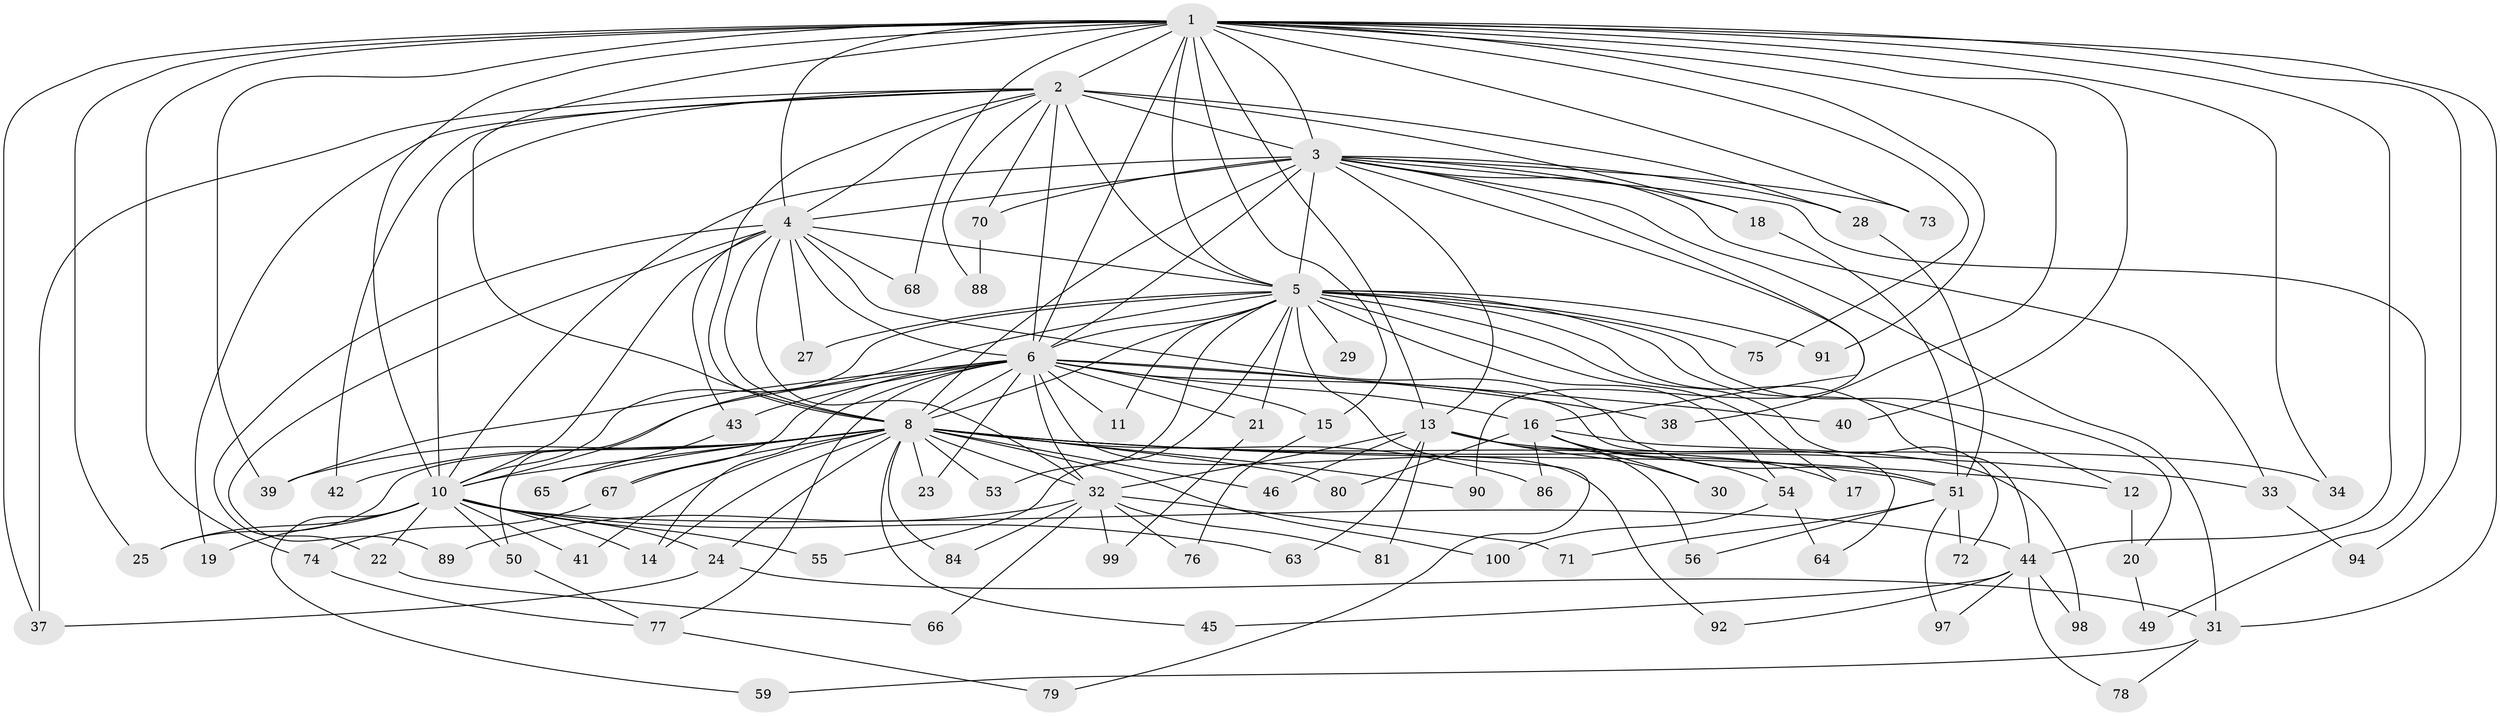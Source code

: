 // original degree distribution, {25: 0.01, 18: 0.03, 14: 0.02, 19: 0.01, 27: 0.01, 29: 0.01, 21: 0.01, 2: 0.57, 3: 0.19, 9: 0.02, 4: 0.07, 5: 0.02, 8: 0.01, 6: 0.02}
// Generated by graph-tools (version 1.1) at 2025/11/02/21/25 10:11:08]
// undirected, 79 vertices, 180 edges
graph export_dot {
graph [start="1"]
  node [color=gray90,style=filled];
  1 [super="+62"];
  2 [super="+26"];
  3 [super="+9"];
  4 [super="+95"];
  5 [super="+7"];
  6 [super="+85"];
  8 [super="+58"];
  10 [super="+36"];
  11;
  12;
  13 [super="+57"];
  14 [super="+69"];
  15;
  16 [super="+47"];
  17;
  18 [super="+35"];
  19;
  20;
  21;
  22;
  23;
  24;
  25;
  27;
  28 [super="+60"];
  29;
  30;
  31 [super="+93"];
  32 [super="+52"];
  33;
  34;
  37 [super="+87"];
  38;
  39 [super="+82"];
  40;
  41;
  42;
  43;
  44 [super="+48"];
  45;
  46;
  49;
  50;
  51 [super="+61"];
  53;
  54;
  55;
  56;
  59;
  63;
  64;
  65;
  66;
  67 [super="+96"];
  68;
  70;
  71;
  72;
  73;
  74;
  75;
  76;
  77 [super="+83"];
  78;
  79;
  80;
  81;
  84;
  86;
  88;
  89;
  90;
  91;
  92;
  94;
  97;
  98;
  99;
  100;
  1 -- 2 [weight=2];
  1 -- 3 [weight=2];
  1 -- 4;
  1 -- 5 [weight=2];
  1 -- 6;
  1 -- 8;
  1 -- 10;
  1 -- 13;
  1 -- 15;
  1 -- 25;
  1 -- 34;
  1 -- 37;
  1 -- 38;
  1 -- 39;
  1 -- 40;
  1 -- 68;
  1 -- 73;
  1 -- 74;
  1 -- 75;
  1 -- 91;
  1 -- 94;
  1 -- 31;
  1 -- 44;
  2 -- 3 [weight=2];
  2 -- 4;
  2 -- 5 [weight=3];
  2 -- 6;
  2 -- 8;
  2 -- 10;
  2 -- 18 [weight=2];
  2 -- 19;
  2 -- 28;
  2 -- 37;
  2 -- 42;
  2 -- 70;
  2 -- 88;
  3 -- 4 [weight=2];
  3 -- 5 [weight=4];
  3 -- 6 [weight=2];
  3 -- 8 [weight=2];
  3 -- 10 [weight=2];
  3 -- 16;
  3 -- 18;
  3 -- 28;
  3 -- 73;
  3 -- 90;
  3 -- 33;
  3 -- 70;
  3 -- 13;
  3 -- 49;
  3 -- 31;
  4 -- 5 [weight=2];
  4 -- 6;
  4 -- 8;
  4 -- 10;
  4 -- 22;
  4 -- 27;
  4 -- 32;
  4 -- 43;
  4 -- 68;
  4 -- 89;
  4 -- 51;
  5 -- 6 [weight=2];
  5 -- 8 [weight=2];
  5 -- 10 [weight=3];
  5 -- 11;
  5 -- 17;
  5 -- 20;
  5 -- 21;
  5 -- 29 [weight=2];
  5 -- 44;
  5 -- 50;
  5 -- 72;
  5 -- 79;
  5 -- 75;
  5 -- 12;
  5 -- 91;
  5 -- 27;
  5 -- 53;
  5 -- 54;
  5 -- 55;
  6 -- 8;
  6 -- 10;
  6 -- 11;
  6 -- 14;
  6 -- 15;
  6 -- 16 [weight=2];
  6 -- 21;
  6 -- 23;
  6 -- 38;
  6 -- 40 [weight=2];
  6 -- 43;
  6 -- 64;
  6 -- 67 [weight=2];
  6 -- 92;
  6 -- 77;
  6 -- 32;
  6 -- 39;
  8 -- 10;
  8 -- 12;
  8 -- 14;
  8 -- 23;
  8 -- 24;
  8 -- 32;
  8 -- 33;
  8 -- 39;
  8 -- 41;
  8 -- 42;
  8 -- 45;
  8 -- 46;
  8 -- 51;
  8 -- 53;
  8 -- 67;
  8 -- 80;
  8 -- 84;
  8 -- 86;
  8 -- 90;
  8 -- 100;
  8 -- 25;
  8 -- 65;
  10 -- 19;
  10 -- 22;
  10 -- 24;
  10 -- 25;
  10 -- 41;
  10 -- 44;
  10 -- 50;
  10 -- 55;
  10 -- 59;
  10 -- 63;
  10 -- 14;
  12 -- 20;
  13 -- 30;
  13 -- 34;
  13 -- 46;
  13 -- 56;
  13 -- 63;
  13 -- 81;
  13 -- 32;
  15 -- 76;
  16 -- 17;
  16 -- 30;
  16 -- 54;
  16 -- 80;
  16 -- 86;
  16 -- 98;
  18 -- 51;
  20 -- 49;
  21 -- 99;
  22 -- 66;
  24 -- 31;
  24 -- 37;
  28 -- 51;
  31 -- 59;
  31 -- 78;
  32 -- 66;
  32 -- 71;
  32 -- 76;
  32 -- 81;
  32 -- 99;
  32 -- 84;
  32 -- 89;
  33 -- 94;
  43 -- 65;
  44 -- 45;
  44 -- 78;
  44 -- 98;
  44 -- 97;
  44 -- 92;
  50 -- 77;
  51 -- 56;
  51 -- 72;
  51 -- 97;
  51 -- 71;
  54 -- 64;
  54 -- 100;
  67 -- 74;
  70 -- 88;
  74 -- 77;
  77 -- 79;
}
